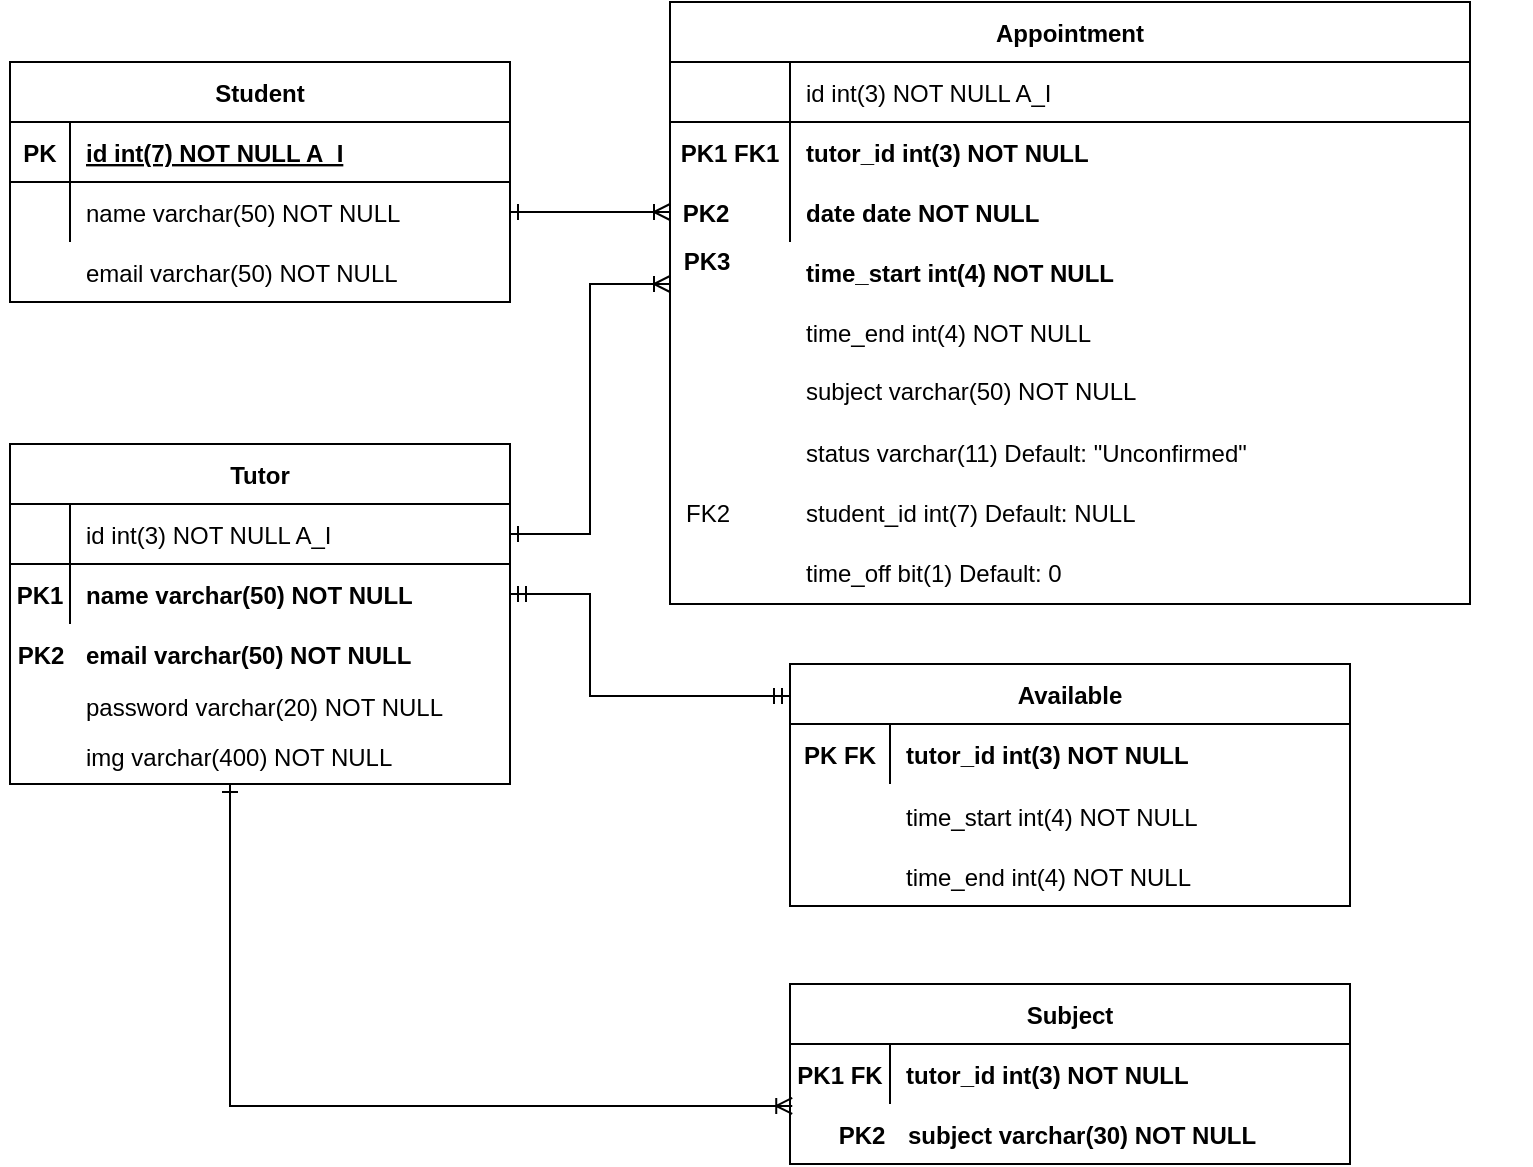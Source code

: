 <mxfile version="14.5.10" type="device"><diagram id="R2lEEEUBdFMjLlhIrx00" name="Page-1"><mxGraphModel dx="1298" dy="743" grid="1" gridSize="10" guides="1" tooltips="1" connect="1" arrows="1" fold="1" page="1" pageScale="1" pageWidth="850" pageHeight="1100" math="0" shadow="0" extFonts="Permanent Marker^https://fonts.googleapis.com/css?family=Permanent+Marker"><root><mxCell id="0"/><mxCell id="1" parent="0"/><mxCell id="C-vyLk0tnHw3VtMMgP7b-2" value="Appointment" style="shape=table;startSize=30;container=1;collapsible=1;childLayout=tableLayout;fixedRows=1;rowLines=0;fontStyle=1;align=center;resizeLast=1;" parent="1" vertex="1"><mxGeometry x="450" y="159" width="400" height="301" as="geometry"/></mxCell><mxCell id="C-vyLk0tnHw3VtMMgP7b-3" value="" style="shape=partialRectangle;collapsible=0;dropTarget=0;pointerEvents=0;fillColor=none;points=[[0,0.5],[1,0.5]];portConstraint=eastwest;top=0;left=0;right=0;bottom=1;" parent="C-vyLk0tnHw3VtMMgP7b-2" vertex="1"><mxGeometry y="30" width="400" height="30" as="geometry"/></mxCell><mxCell id="C-vyLk0tnHw3VtMMgP7b-4" value="" style="shape=partialRectangle;overflow=hidden;connectable=0;fillColor=none;top=0;left=0;bottom=0;right=0;fontStyle=1;" parent="C-vyLk0tnHw3VtMMgP7b-3" vertex="1"><mxGeometry width="60" height="30" as="geometry"/></mxCell><mxCell id="C-vyLk0tnHw3VtMMgP7b-5" value="id int(3) NOT NULL A_I" style="shape=partialRectangle;overflow=hidden;connectable=0;fillColor=none;top=0;left=0;bottom=0;right=0;align=left;spacingLeft=6;fontStyle=0;" parent="C-vyLk0tnHw3VtMMgP7b-3" vertex="1"><mxGeometry x="60" width="340" height="30" as="geometry"/></mxCell><mxCell id="C-vyLk0tnHw3VtMMgP7b-6" value="" style="shape=partialRectangle;collapsible=0;dropTarget=0;pointerEvents=0;fillColor=none;points=[[0,0.5],[1,0.5]];portConstraint=eastwest;top=0;left=0;right=0;bottom=0;" parent="C-vyLk0tnHw3VtMMgP7b-2" vertex="1"><mxGeometry y="60" width="400" height="30" as="geometry"/></mxCell><mxCell id="C-vyLk0tnHw3VtMMgP7b-7" value="PK1 FK1" style="shape=partialRectangle;overflow=hidden;connectable=0;fillColor=none;top=0;left=0;bottom=0;right=0;fontStyle=1" parent="C-vyLk0tnHw3VtMMgP7b-6" vertex="1"><mxGeometry width="60" height="30" as="geometry"/></mxCell><mxCell id="C-vyLk0tnHw3VtMMgP7b-8" value="tutor_id int(3) NOT NULL" style="shape=partialRectangle;overflow=hidden;connectable=0;fillColor=none;top=0;left=0;bottom=0;right=0;align=left;spacingLeft=6;fontStyle=1" parent="C-vyLk0tnHw3VtMMgP7b-6" vertex="1"><mxGeometry x="60" width="340" height="30" as="geometry"/></mxCell><mxCell id="C-vyLk0tnHw3VtMMgP7b-9" value="" style="shape=partialRectangle;collapsible=0;dropTarget=0;pointerEvents=0;fillColor=none;points=[[0,0.5],[1,0.5]];portConstraint=eastwest;top=0;left=0;right=0;bottom=0;" parent="C-vyLk0tnHw3VtMMgP7b-2" vertex="1"><mxGeometry y="90" width="400" height="30" as="geometry"/></mxCell><mxCell id="C-vyLk0tnHw3VtMMgP7b-10" value="" style="shape=partialRectangle;overflow=hidden;connectable=0;fillColor=none;top=0;left=0;bottom=0;right=0;" parent="C-vyLk0tnHw3VtMMgP7b-9" vertex="1"><mxGeometry width="60" height="30" as="geometry"/></mxCell><mxCell id="C-vyLk0tnHw3VtMMgP7b-11" value="date date NOT NULL" style="shape=partialRectangle;overflow=hidden;connectable=0;fillColor=none;top=0;left=0;bottom=0;right=0;align=left;spacingLeft=6;fontStyle=1" parent="C-vyLk0tnHw3VtMMgP7b-9" vertex="1"><mxGeometry x="60" width="340" height="30" as="geometry"/></mxCell><mxCell id="WFSzWLN4E94Ujx_nMipe-96" style="edgeStyle=orthogonalEdgeStyle;rounded=0;orthogonalLoop=1;jettySize=auto;html=1;endArrow=ERoneToMany;endFill=0;startArrow=ERone;startFill=0;entryX=0.004;entryY=1.033;entryDx=0;entryDy=0;entryPerimeter=0;" parent="1" target="WFSzWLN4E94Ujx_nMipe-81" edge="1"><mxGeometry relative="1" as="geometry"><mxPoint x="447" y="850" as="targetPoint"/><Array as="points"><mxPoint x="230" y="711"/></Array><mxPoint x="230" y="550" as="sourcePoint"/></mxGeometry></mxCell><mxCell id="C-vyLk0tnHw3VtMMgP7b-23" value="Tutor" style="shape=table;startSize=30;container=1;collapsible=1;childLayout=tableLayout;fixedRows=1;rowLines=0;fontStyle=1;align=center;resizeLast=1;" parent="1" vertex="1"><mxGeometry x="120" y="380" width="250" height="170" as="geometry"/></mxCell><mxCell id="C-vyLk0tnHw3VtMMgP7b-24" value="" style="shape=partialRectangle;collapsible=0;dropTarget=0;pointerEvents=0;fillColor=none;points=[[0,0.5],[1,0.5]];portConstraint=eastwest;top=0;left=0;right=0;bottom=1;" parent="C-vyLk0tnHw3VtMMgP7b-23" vertex="1"><mxGeometry y="30" width="250" height="30" as="geometry"/></mxCell><mxCell id="C-vyLk0tnHw3VtMMgP7b-25" value="" style="shape=partialRectangle;overflow=hidden;connectable=0;fillColor=none;top=0;left=0;bottom=0;right=0;fontStyle=1;" parent="C-vyLk0tnHw3VtMMgP7b-24" vertex="1"><mxGeometry width="30" height="30" as="geometry"/></mxCell><mxCell id="C-vyLk0tnHw3VtMMgP7b-26" value="id int(3) NOT NULL A_I" style="shape=partialRectangle;overflow=hidden;connectable=0;fillColor=none;top=0;left=0;bottom=0;right=0;align=left;spacingLeft=6;fontStyle=0;" parent="C-vyLk0tnHw3VtMMgP7b-24" vertex="1"><mxGeometry x="30" width="220" height="30" as="geometry"/></mxCell><mxCell id="C-vyLk0tnHw3VtMMgP7b-27" value="" style="shape=partialRectangle;collapsible=0;dropTarget=0;pointerEvents=0;fillColor=none;points=[[0,0.5],[1,0.5]];portConstraint=eastwest;top=0;left=0;right=0;bottom=0;" parent="C-vyLk0tnHw3VtMMgP7b-23" vertex="1"><mxGeometry y="60" width="250" height="30" as="geometry"/></mxCell><mxCell id="C-vyLk0tnHw3VtMMgP7b-28" value="PK1" style="shape=partialRectangle;overflow=hidden;connectable=0;fillColor=none;top=0;left=0;bottom=0;right=0;fontStyle=1" parent="C-vyLk0tnHw3VtMMgP7b-27" vertex="1"><mxGeometry width="30" height="30" as="geometry"/></mxCell><mxCell id="C-vyLk0tnHw3VtMMgP7b-29" value="name varchar(50) NOT NULL" style="shape=partialRectangle;overflow=hidden;connectable=0;fillColor=none;top=0;left=0;bottom=0;right=0;align=left;spacingLeft=6;fontStyle=1" parent="C-vyLk0tnHw3VtMMgP7b-27" vertex="1"><mxGeometry x="30" width="220" height="30" as="geometry"/></mxCell><mxCell id="YDsJrs0OKEjR9E1qROdn-1" value="Student" style="shape=table;startSize=30;container=1;collapsible=1;childLayout=tableLayout;fixedRows=1;rowLines=0;fontStyle=1;align=center;resizeLast=1;" parent="1" vertex="1"><mxGeometry x="120" y="189" width="250" height="120" as="geometry"/></mxCell><mxCell id="YDsJrs0OKEjR9E1qROdn-2" value="" style="shape=partialRectangle;collapsible=0;dropTarget=0;pointerEvents=0;fillColor=none;points=[[0,0.5],[1,0.5]];portConstraint=eastwest;top=0;left=0;right=0;bottom=1;" parent="YDsJrs0OKEjR9E1qROdn-1" vertex="1"><mxGeometry y="30" width="250" height="30" as="geometry"/></mxCell><mxCell id="YDsJrs0OKEjR9E1qROdn-3" value="PK" style="shape=partialRectangle;overflow=hidden;connectable=0;fillColor=none;top=0;left=0;bottom=0;right=0;fontStyle=1;" parent="YDsJrs0OKEjR9E1qROdn-2" vertex="1"><mxGeometry width="30" height="30" as="geometry"/></mxCell><mxCell id="YDsJrs0OKEjR9E1qROdn-4" value="id int(7) NOT NULL A_I" style="shape=partialRectangle;overflow=hidden;connectable=0;fillColor=none;top=0;left=0;bottom=0;right=0;align=left;spacingLeft=6;fontStyle=5;" parent="YDsJrs0OKEjR9E1qROdn-2" vertex="1"><mxGeometry x="30" width="220" height="30" as="geometry"/></mxCell><mxCell id="YDsJrs0OKEjR9E1qROdn-5" value="" style="shape=partialRectangle;collapsible=0;dropTarget=0;pointerEvents=0;fillColor=none;points=[[0,0.5],[1,0.5]];portConstraint=eastwest;top=0;left=0;right=0;bottom=0;" parent="YDsJrs0OKEjR9E1qROdn-1" vertex="1"><mxGeometry y="60" width="250" height="30" as="geometry"/></mxCell><mxCell id="YDsJrs0OKEjR9E1qROdn-6" value="" style="shape=partialRectangle;overflow=hidden;connectable=0;fillColor=none;top=0;left=0;bottom=0;right=0;" parent="YDsJrs0OKEjR9E1qROdn-5" vertex="1"><mxGeometry width="30" height="30" as="geometry"/></mxCell><mxCell id="YDsJrs0OKEjR9E1qROdn-7" value="name varchar(50) NOT NULL" style="shape=partialRectangle;overflow=hidden;connectable=0;fillColor=none;top=0;left=0;bottom=0;right=0;align=left;spacingLeft=6;" parent="YDsJrs0OKEjR9E1qROdn-5" vertex="1"><mxGeometry x="30" width="220" height="30" as="geometry"/></mxCell><mxCell id="YDsJrs0OKEjR9E1qROdn-19" value="time_start int(4) NOT NULL" style="shape=partialRectangle;overflow=hidden;connectable=0;fillColor=none;top=0;left=0;bottom=0;right=0;align=left;spacingLeft=6;fontStyle=1" parent="1" vertex="1"><mxGeometry x="510" y="279" width="290" height="30" as="geometry"/></mxCell><mxCell id="YDsJrs0OKEjR9E1qROdn-20" value="time_end int(4) NOT NULL" style="shape=partialRectangle;overflow=hidden;connectable=0;fillColor=none;top=0;left=0;bottom=0;right=0;align=left;spacingLeft=6;" parent="1" vertex="1"><mxGeometry x="510" y="309" width="240" height="30" as="geometry"/></mxCell><mxCell id="YDsJrs0OKEjR9E1qROdn-30" value="status varchar(11) Default: &quot;Unconfirmed&quot;" style="shape=partialRectangle;overflow=hidden;connectable=0;fillColor=none;top=0;left=0;bottom=0;right=0;align=left;spacingLeft=6;" parent="1" vertex="1"><mxGeometry x="510" y="369" width="370" height="30" as="geometry"/></mxCell><mxCell id="WFSzWLN4E94Ujx_nMipe-1" value="Available" style="shape=table;startSize=30;container=1;collapsible=1;childLayout=tableLayout;fixedRows=1;rowLines=0;fontStyle=1;align=center;resizeLast=1;" parent="1" vertex="1"><mxGeometry x="510" y="490" width="280" height="121" as="geometry"/></mxCell><mxCell id="WFSzWLN4E94Ujx_nMipe-5" value="" style="shape=partialRectangle;collapsible=0;dropTarget=0;pointerEvents=0;fillColor=none;points=[[0,0.5],[1,0.5]];portConstraint=eastwest;top=0;left=0;right=0;bottom=0;" parent="WFSzWLN4E94Ujx_nMipe-1" vertex="1"><mxGeometry y="30" width="280" height="30" as="geometry"/></mxCell><mxCell id="WFSzWLN4E94Ujx_nMipe-6" value="PK FK" style="shape=partialRectangle;overflow=hidden;connectable=0;fillColor=none;top=0;left=0;bottom=0;right=0;fontStyle=1" parent="WFSzWLN4E94Ujx_nMipe-5" vertex="1"><mxGeometry width="50" height="30" as="geometry"/></mxCell><mxCell id="WFSzWLN4E94Ujx_nMipe-7" value="tutor_id int(3) NOT NULL" style="shape=partialRectangle;overflow=hidden;connectable=0;fillColor=none;top=0;left=0;bottom=0;right=0;align=left;spacingLeft=6;fontStyle=1" parent="WFSzWLN4E94Ujx_nMipe-5" vertex="1"><mxGeometry x="50" width="230" height="30" as="geometry"/></mxCell><mxCell id="WFSzWLN4E94Ujx_nMipe-8" value="" style="shape=partialRectangle;collapsible=0;dropTarget=0;pointerEvents=0;fillColor=none;points=[[0,0.5],[1,0.5]];portConstraint=eastwest;top=0;left=0;right=0;bottom=0;" parent="1" vertex="1"><mxGeometry x="530" y="551" width="250" height="30" as="geometry"/></mxCell><mxCell id="WFSzWLN4E94Ujx_nMipe-9" value="" style="shape=partialRectangle;overflow=hidden;connectable=0;fillColor=none;top=0;left=0;bottom=0;right=0;" parent="WFSzWLN4E94Ujx_nMipe-8" vertex="1"><mxGeometry width="30" height="30" as="geometry"/></mxCell><mxCell id="WFSzWLN4E94Ujx_nMipe-10" value="time_start int(4) NOT NULL" style="shape=partialRectangle;overflow=hidden;connectable=0;fillColor=none;top=0;left=0;bottom=0;right=0;align=left;spacingLeft=6;" parent="WFSzWLN4E94Ujx_nMipe-8" vertex="1"><mxGeometry x="30" width="220" height="30" as="geometry"/></mxCell><mxCell id="WFSzWLN4E94Ujx_nMipe-11" value="" style="shape=partialRectangle;collapsible=0;dropTarget=0;pointerEvents=0;fillColor=none;points=[[0,0.5],[1,0.5]];portConstraint=eastwest;top=0;left=0;right=0;bottom=0;" parent="1" vertex="1"><mxGeometry x="530" y="581" width="250" height="30" as="geometry"/></mxCell><mxCell id="WFSzWLN4E94Ujx_nMipe-12" value="" style="shape=partialRectangle;overflow=hidden;connectable=0;fillColor=none;top=0;left=0;bottom=0;right=0;" parent="WFSzWLN4E94Ujx_nMipe-11" vertex="1"><mxGeometry width="30" height="30" as="geometry"/></mxCell><mxCell id="WFSzWLN4E94Ujx_nMipe-13" value="time_end int(4) NOT NULL" style="shape=partialRectangle;overflow=hidden;connectable=0;fillColor=none;top=0;left=0;bottom=0;right=0;align=left;spacingLeft=6;" parent="WFSzWLN4E94Ujx_nMipe-11" vertex="1"><mxGeometry x="30" width="220" height="30" as="geometry"/></mxCell><mxCell id="WFSzWLN4E94Ujx_nMipe-65" value="email varchar(50) NOT NULL" style="shape=partialRectangle;overflow=hidden;connectable=0;fillColor=none;top=0;left=0;bottom=0;right=0;align=left;spacingLeft=6;fontStyle=1" parent="1" vertex="1"><mxGeometry x="150" y="470" width="220" height="30" as="geometry"/></mxCell><mxCell id="WFSzWLN4E94Ujx_nMipe-66" value="email varchar(50) NOT NULL" style="shape=partialRectangle;overflow=hidden;connectable=0;fillColor=none;top=0;left=0;bottom=0;right=0;align=left;spacingLeft=6;" parent="1" vertex="1"><mxGeometry x="150" y="279" width="220" height="30" as="geometry"/></mxCell><mxCell id="WFSzWLN4E94Ujx_nMipe-67" value="student_id int(7) Default: NULL" style="shape=partialRectangle;overflow=hidden;connectable=0;fillColor=none;top=0;left=0;bottom=0;right=0;align=left;spacingLeft=6;" parent="1" vertex="1"><mxGeometry x="510" y="399" width="220" height="30" as="geometry"/></mxCell><mxCell id="WFSzWLN4E94Ujx_nMipe-68" value="FK2" style="shape=partialRectangle;overflow=hidden;connectable=0;fillColor=none;top=0;left=0;bottom=0;right=0;" parent="1" vertex="1"><mxGeometry x="454" y="399" width="30" height="30" as="geometry"/></mxCell><mxCell id="WFSzWLN4E94Ujx_nMipe-77" value="Subject" style="shape=table;startSize=30;container=1;collapsible=1;childLayout=tableLayout;fixedRows=1;rowLines=0;fontStyle=1;align=center;resizeLast=1;" parent="1" vertex="1"><mxGeometry x="510" y="650" width="280" height="90" as="geometry"/></mxCell><mxCell id="WFSzWLN4E94Ujx_nMipe-81" value="" style="shape=partialRectangle;collapsible=0;dropTarget=0;pointerEvents=0;fillColor=none;points=[[0,0.5],[1,0.5]];portConstraint=eastwest;top=0;left=0;right=0;bottom=0;" parent="WFSzWLN4E94Ujx_nMipe-77" vertex="1"><mxGeometry y="30" width="280" height="30" as="geometry"/></mxCell><mxCell id="WFSzWLN4E94Ujx_nMipe-82" value="PK1 FK" style="shape=partialRectangle;overflow=hidden;connectable=0;fillColor=none;top=0;left=0;bottom=0;right=0;fontStyle=1" parent="WFSzWLN4E94Ujx_nMipe-81" vertex="1"><mxGeometry width="50" height="30" as="geometry"/></mxCell><mxCell id="WFSzWLN4E94Ujx_nMipe-83" value="tutor_id int(3) NOT NULL" style="shape=partialRectangle;overflow=hidden;connectable=0;fillColor=none;top=0;left=0;bottom=0;right=0;align=left;spacingLeft=6;fontStyle=1" parent="WFSzWLN4E94Ujx_nMipe-81" vertex="1"><mxGeometry x="50" width="230" height="30" as="geometry"/></mxCell><mxCell id="WFSzWLN4E94Ujx_nMipe-92" value="" style="shape=partialRectangle;collapsible=0;dropTarget=0;pointerEvents=0;fillColor=none;points=[[0,0.5],[1,0.5]];portConstraint=eastwest;top=0;left=0;right=0;bottom=0;fontStyle=1" parent="1" vertex="1"><mxGeometry x="531" y="710" width="250" height="30" as="geometry"/></mxCell><mxCell id="WFSzWLN4E94Ujx_nMipe-93" value="PK2" style="shape=partialRectangle;overflow=hidden;connectable=0;fillColor=none;top=0;left=0;bottom=0;right=0;fontStyle=1" parent="WFSzWLN4E94Ujx_nMipe-92" vertex="1"><mxGeometry width="30.0" height="30" as="geometry"/></mxCell><mxCell id="WFSzWLN4E94Ujx_nMipe-94" value="subject varchar(30) NOT NULL" style="shape=partialRectangle;overflow=hidden;connectable=0;fillColor=none;top=0;left=0;bottom=0;right=0;align=left;spacingLeft=6;fontStyle=1" parent="WFSzWLN4E94Ujx_nMipe-92" vertex="1"><mxGeometry x="30" width="220" height="30" as="geometry"/></mxCell><mxCell id="WFSzWLN4E94Ujx_nMipe-98" style="edgeStyle=orthogonalEdgeStyle;rounded=0;orthogonalLoop=1;jettySize=auto;html=1;exitX=1;exitY=0.5;exitDx=0;exitDy=0;startArrow=ERmandOne;startFill=0;endArrow=ERmandOne;endFill=0;" parent="1" source="C-vyLk0tnHw3VtMMgP7b-27" edge="1"><mxGeometry relative="1" as="geometry"><mxPoint x="510" y="506" as="targetPoint"/><Array as="points"><mxPoint x="410" y="455"/><mxPoint x="410" y="506"/></Array></mxGeometry></mxCell><mxCell id="WFSzWLN4E94Ujx_nMipe-103" style="edgeStyle=orthogonalEdgeStyle;rounded=0;orthogonalLoop=1;jettySize=auto;html=1;startArrow=ERone;startFill=0;endArrow=ERoneToMany;endFill=0;" parent="1" source="C-vyLk0tnHw3VtMMgP7b-24" edge="1"><mxGeometry relative="1" as="geometry"><mxPoint x="450" y="300" as="targetPoint"/><Array as="points"><mxPoint x="410" y="425"/><mxPoint x="410" y="300"/><mxPoint x="450" y="300"/></Array></mxGeometry></mxCell><mxCell id="WFSzWLN4E94Ujx_nMipe-105" style="edgeStyle=orthogonalEdgeStyle;rounded=0;orthogonalLoop=1;jettySize=auto;html=1;exitX=1;exitY=0.5;exitDx=0;exitDy=0;entryX=0;entryY=0.5;entryDx=0;entryDy=0;startArrow=ERone;startFill=0;endArrow=ERoneToMany;endFill=0;" parent="1" source="YDsJrs0OKEjR9E1qROdn-5" target="C-vyLk0tnHw3VtMMgP7b-9" edge="1"><mxGeometry relative="1" as="geometry"/></mxCell><mxCell id="pHerdXQE6GEwYdH_IeW3-42" value="PK2" style="shape=partialRectangle;overflow=hidden;connectable=0;fillColor=none;top=0;left=0;bottom=0;right=0;fontStyle=1" parent="1" vertex="1"><mxGeometry x="453" y="249" width="30" height="30" as="geometry"/></mxCell><mxCell id="38H43QQICGNisAFtB4mm-1" value="time_off bit(1) Default: 0" style="shape=partialRectangle;overflow=hidden;connectable=0;fillColor=none;top=0;left=0;bottom=0;right=0;align=left;spacingLeft=6;" parent="1" vertex="1"><mxGeometry x="510" y="429" width="220" height="30" as="geometry"/></mxCell><mxCell id="38H43QQICGNisAFtB4mm-2" value="img varchar(400) NOT NULL" style="shape=partialRectangle;overflow=hidden;connectable=0;fillColor=none;top=0;left=0;bottom=0;right=0;align=left;spacingLeft=6;" parent="1" vertex="1"><mxGeometry x="150" y="521" width="220" height="30" as="geometry"/></mxCell><mxCell id="38H43QQICGNisAFtB4mm-4" value="&lt;b&gt;PK3&lt;/b&gt;" style="text;html=1;align=center;verticalAlign=middle;resizable=0;points=[];autosize=1;" parent="1" vertex="1"><mxGeometry x="448" y="279" width="40" height="20" as="geometry"/></mxCell><mxCell id="38H43QQICGNisAFtB4mm-5" value="&lt;b&gt;PK2&lt;/b&gt;" style="text;html=1;align=center;verticalAlign=middle;resizable=0;points=[];autosize=1;" parent="1" vertex="1"><mxGeometry x="115" y="476" width="40" height="20" as="geometry"/></mxCell><mxCell id="38H43QQICGNisAFtB4mm-6" value="password varchar(20) NOT NULL" style="shape=partialRectangle;overflow=hidden;connectable=0;fillColor=none;top=0;left=0;bottom=0;right=0;align=left;spacingLeft=6;" parent="1" vertex="1"><mxGeometry x="150" y="496" width="220" height="30" as="geometry"/></mxCell><mxCell id="9InEy9OSQj3lDd8vijow-2" value="subject varchar(50) NOT NULL" style="shape=partialRectangle;overflow=hidden;connectable=0;fillColor=none;top=0;left=0;bottom=0;right=0;align=left;spacingLeft=6;" parent="1" vertex="1"><mxGeometry x="510" y="338" width="370" height="30" as="geometry"/></mxCell></root></mxGraphModel></diagram></mxfile>